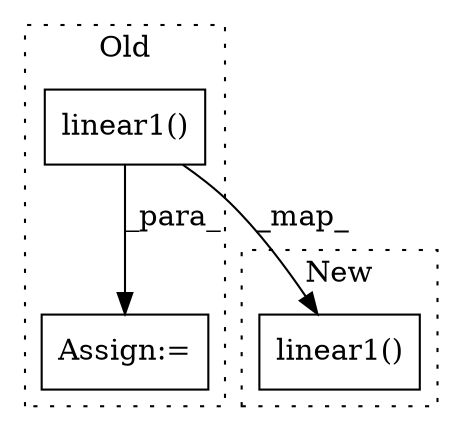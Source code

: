 digraph G {
subgraph cluster0 {
1 [label="linear1()" a="75" s="770,784" l="13,1" shape="box"];
3 [label="Assign:=" a="68" s="767" l="3" shape="box"];
label = "Old";
style="dotted";
}
subgraph cluster1 {
2 [label="linear1()" a="75" s="808,822" l="13,1" shape="box"];
label = "New";
style="dotted";
}
1 -> 2 [label="_map_"];
1 -> 3 [label="_para_"];
}